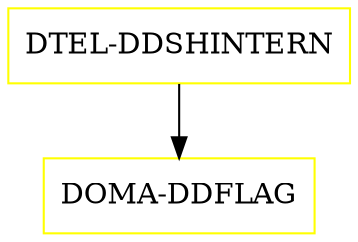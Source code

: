 digraph G {
  "DTEL-DDSHINTERN" [shape=box,color=yellow];
  "DOMA-DDFLAG" [shape=box,color=yellow,URL="./DOMA_DDFLAG.html"];
  "DTEL-DDSHINTERN" -> "DOMA-DDFLAG";
}
